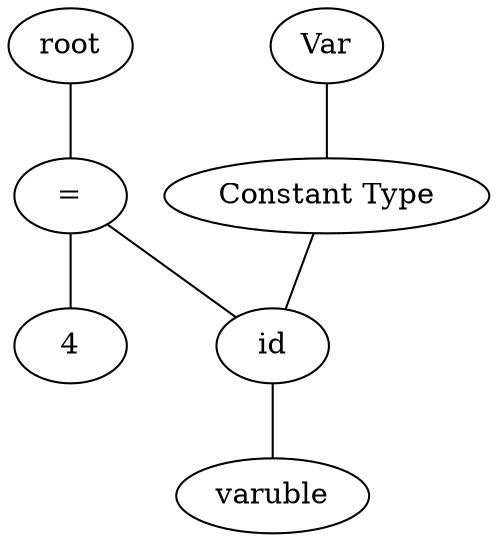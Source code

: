 graph graphname {
root;
assign0[label = "="];
root--assign0;
expr0[label = "id"];
assign0--expr0;
consttype0[label = "Constant Type"];
consttype0--expr0;
consttype1[label = "Var"];
consttype1--consttype0;
expr1[label = "varuble"];
expr0--expr1;
expr2[label = "4"];
assign0--expr2;
}
